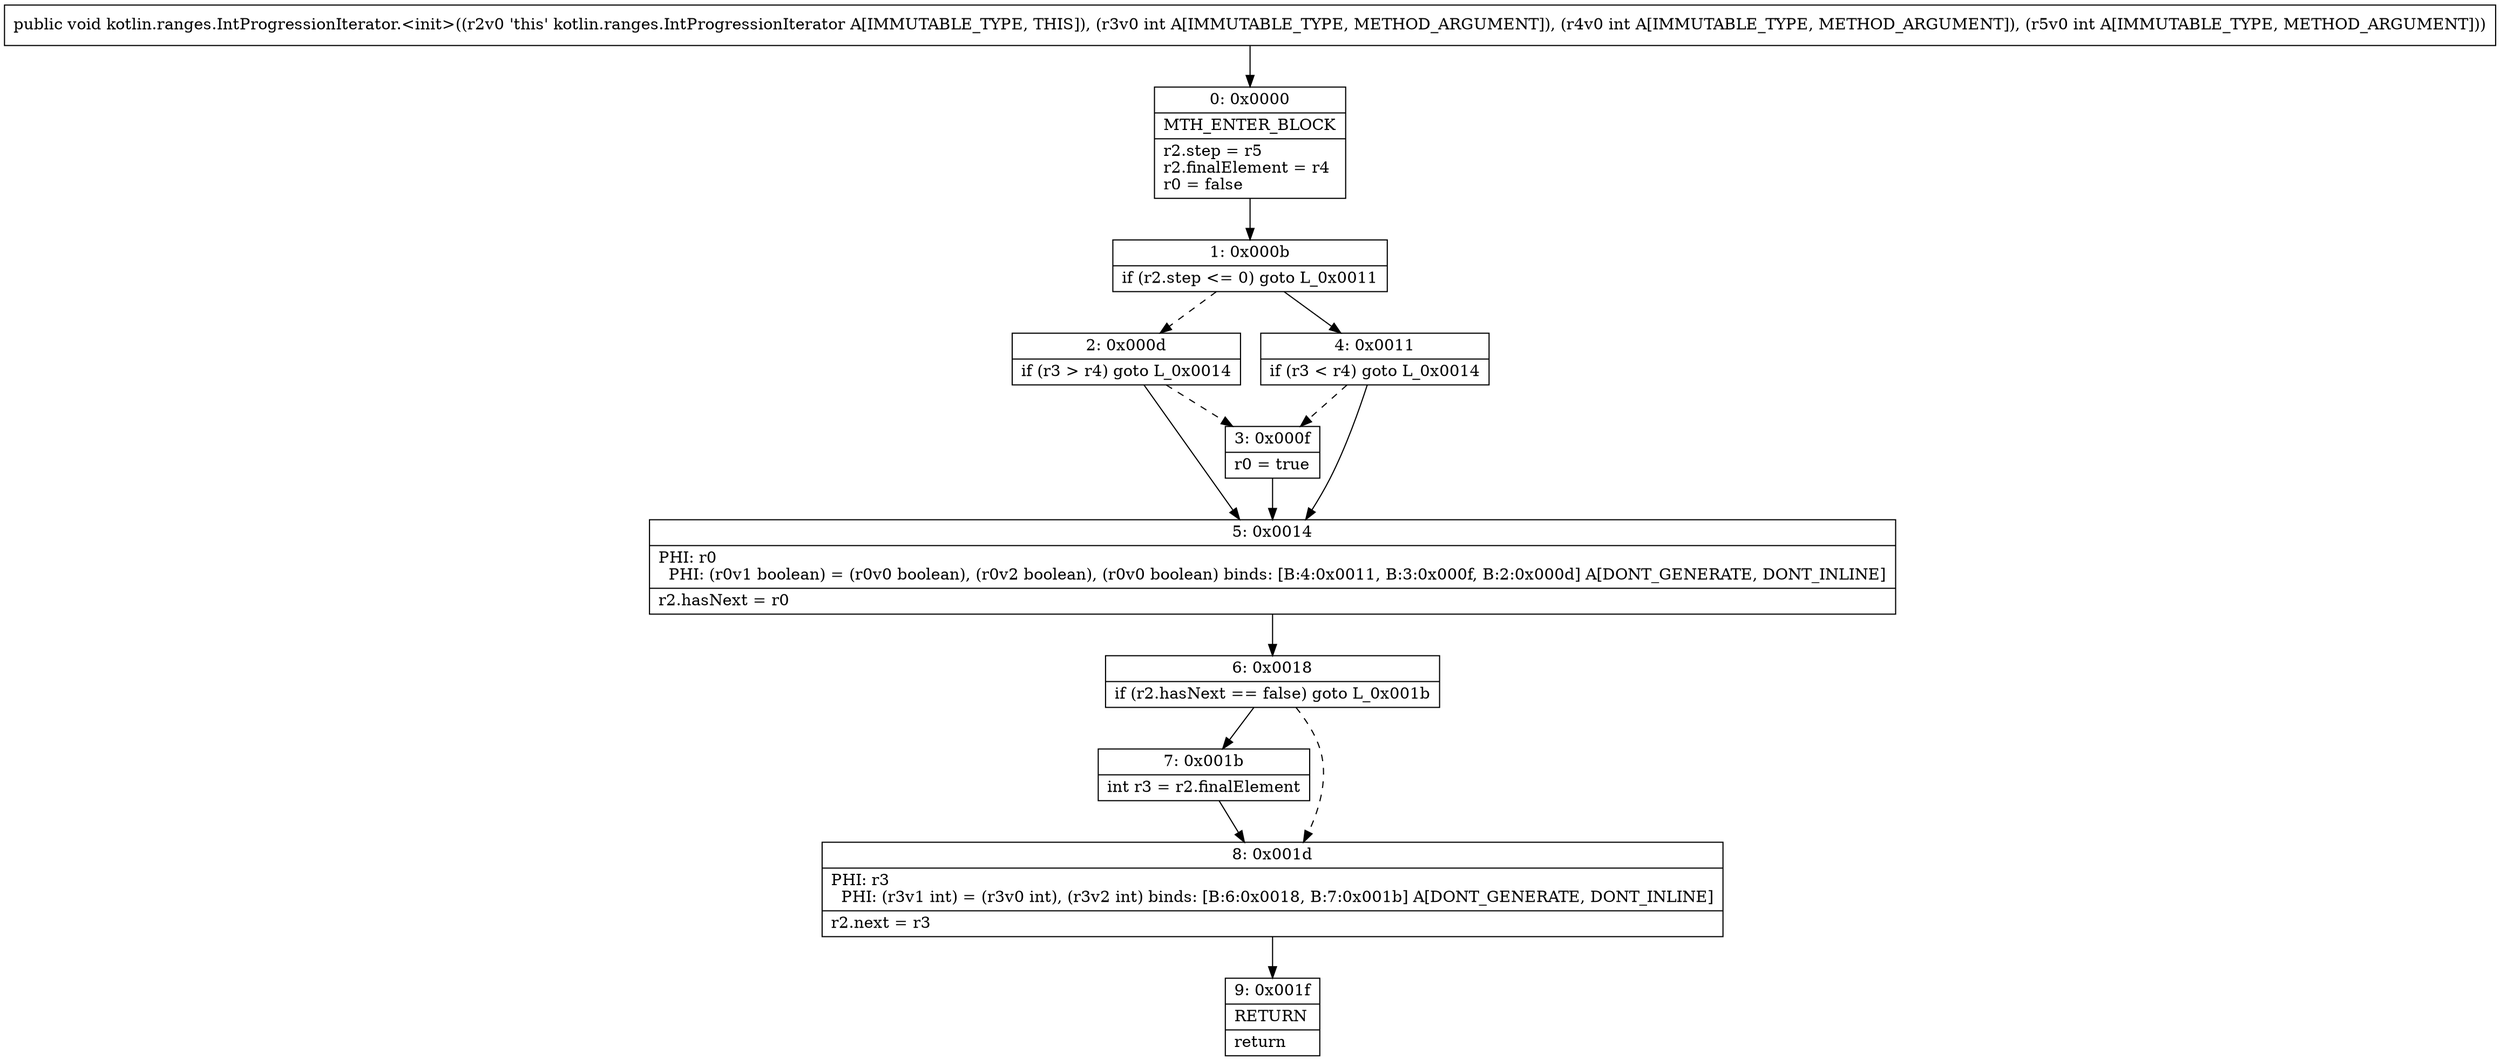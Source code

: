 digraph "CFG forkotlin.ranges.IntProgressionIterator.\<init\>(III)V" {
Node_0 [shape=record,label="{0\:\ 0x0000|MTH_ENTER_BLOCK\l|r2.step = r5\lr2.finalElement = r4\lr0 = false\l}"];
Node_1 [shape=record,label="{1\:\ 0x000b|if (r2.step \<= 0) goto L_0x0011\l}"];
Node_2 [shape=record,label="{2\:\ 0x000d|if (r3 \> r4) goto L_0x0014\l}"];
Node_3 [shape=record,label="{3\:\ 0x000f|r0 = true\l}"];
Node_4 [shape=record,label="{4\:\ 0x0011|if (r3 \< r4) goto L_0x0014\l}"];
Node_5 [shape=record,label="{5\:\ 0x0014|PHI: r0 \l  PHI: (r0v1 boolean) = (r0v0 boolean), (r0v2 boolean), (r0v0 boolean) binds: [B:4:0x0011, B:3:0x000f, B:2:0x000d] A[DONT_GENERATE, DONT_INLINE]\l|r2.hasNext = r0\l}"];
Node_6 [shape=record,label="{6\:\ 0x0018|if (r2.hasNext == false) goto L_0x001b\l}"];
Node_7 [shape=record,label="{7\:\ 0x001b|int r3 = r2.finalElement\l}"];
Node_8 [shape=record,label="{8\:\ 0x001d|PHI: r3 \l  PHI: (r3v1 int) = (r3v0 int), (r3v2 int) binds: [B:6:0x0018, B:7:0x001b] A[DONT_GENERATE, DONT_INLINE]\l|r2.next = r3\l}"];
Node_9 [shape=record,label="{9\:\ 0x001f|RETURN\l|return\l}"];
MethodNode[shape=record,label="{public void kotlin.ranges.IntProgressionIterator.\<init\>((r2v0 'this' kotlin.ranges.IntProgressionIterator A[IMMUTABLE_TYPE, THIS]), (r3v0 int A[IMMUTABLE_TYPE, METHOD_ARGUMENT]), (r4v0 int A[IMMUTABLE_TYPE, METHOD_ARGUMENT]), (r5v0 int A[IMMUTABLE_TYPE, METHOD_ARGUMENT])) }"];
MethodNode -> Node_0;
Node_0 -> Node_1;
Node_1 -> Node_2[style=dashed];
Node_1 -> Node_4;
Node_2 -> Node_3[style=dashed];
Node_2 -> Node_5;
Node_3 -> Node_5;
Node_4 -> Node_5;
Node_4 -> Node_3[style=dashed];
Node_5 -> Node_6;
Node_6 -> Node_7;
Node_6 -> Node_8[style=dashed];
Node_7 -> Node_8;
Node_8 -> Node_9;
}

